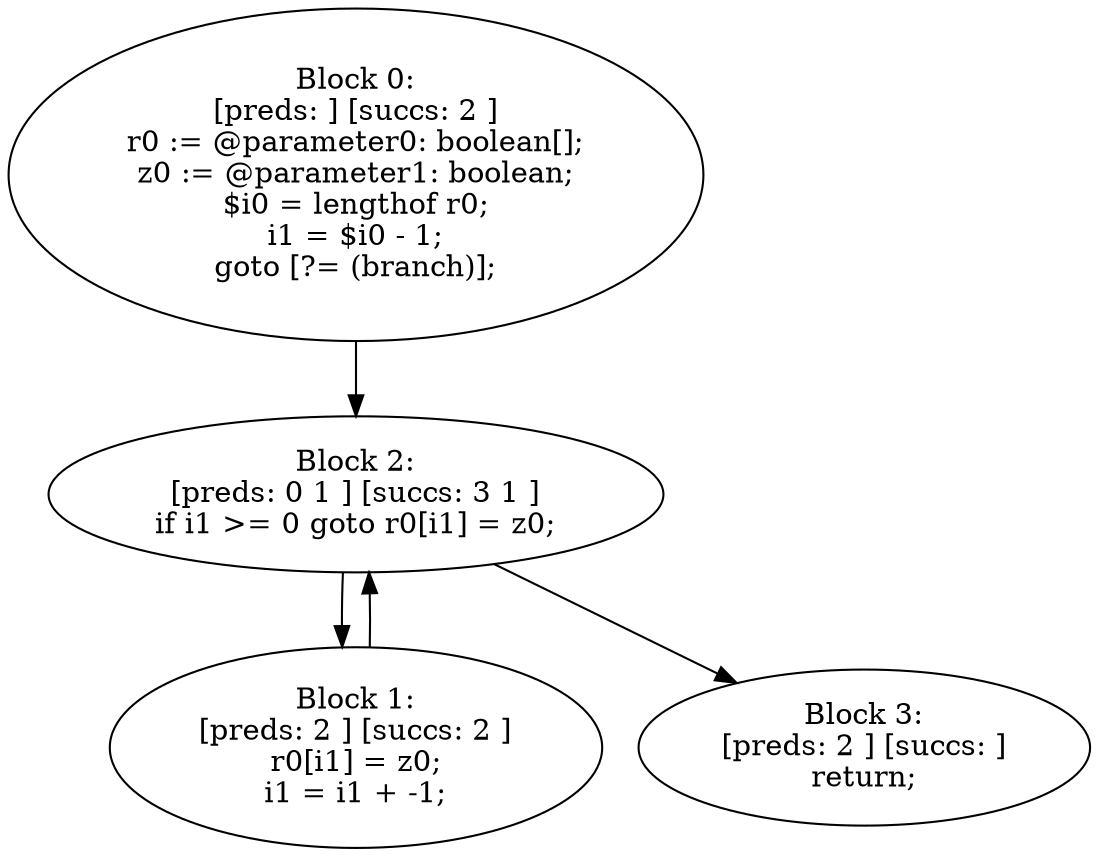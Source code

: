 digraph "unitGraph" {
    "Block 0:
[preds: ] [succs: 2 ]
r0 := @parameter0: boolean[];
z0 := @parameter1: boolean;
$i0 = lengthof r0;
i1 = $i0 - 1;
goto [?= (branch)];
"
    "Block 1:
[preds: 2 ] [succs: 2 ]
r0[i1] = z0;
i1 = i1 + -1;
"
    "Block 2:
[preds: 0 1 ] [succs: 3 1 ]
if i1 >= 0 goto r0[i1] = z0;
"
    "Block 3:
[preds: 2 ] [succs: ]
return;
"
    "Block 0:
[preds: ] [succs: 2 ]
r0 := @parameter0: boolean[];
z0 := @parameter1: boolean;
$i0 = lengthof r0;
i1 = $i0 - 1;
goto [?= (branch)];
"->"Block 2:
[preds: 0 1 ] [succs: 3 1 ]
if i1 >= 0 goto r0[i1] = z0;
";
    "Block 1:
[preds: 2 ] [succs: 2 ]
r0[i1] = z0;
i1 = i1 + -1;
"->"Block 2:
[preds: 0 1 ] [succs: 3 1 ]
if i1 >= 0 goto r0[i1] = z0;
";
    "Block 2:
[preds: 0 1 ] [succs: 3 1 ]
if i1 >= 0 goto r0[i1] = z0;
"->"Block 3:
[preds: 2 ] [succs: ]
return;
";
    "Block 2:
[preds: 0 1 ] [succs: 3 1 ]
if i1 >= 0 goto r0[i1] = z0;
"->"Block 1:
[preds: 2 ] [succs: 2 ]
r0[i1] = z0;
i1 = i1 + -1;
";
}
